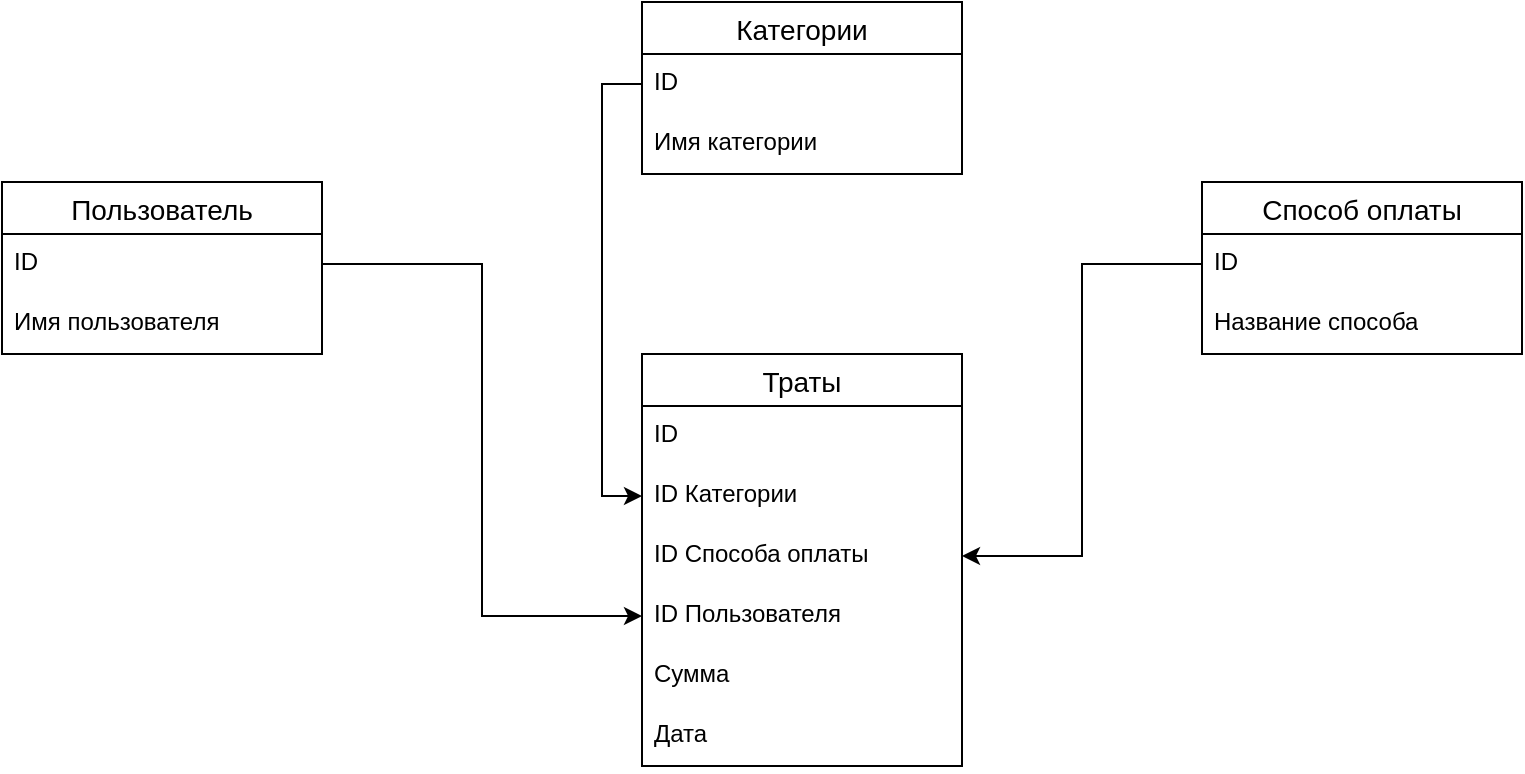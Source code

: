 <mxfile version="26.0.16">
  <diagram name="Страница — 1" id="wqT_rmUTaE8S4rVLDn_e">
    <mxGraphModel dx="1050" dy="669" grid="1" gridSize="10" guides="1" tooltips="1" connect="1" arrows="1" fold="1" page="1" pageScale="1" pageWidth="827" pageHeight="1169" math="0" shadow="0">
      <root>
        <mxCell id="0" />
        <mxCell id="1" parent="0" />
        <mxCell id="EFxlTj6Sis4OdGBWKie0-2" value="Пользователь" style="swimlane;fontStyle=0;childLayout=stackLayout;horizontal=1;startSize=26;horizontalStack=0;resizeParent=1;resizeParentMax=0;resizeLast=0;collapsible=1;marginBottom=0;align=center;fontSize=14;" vertex="1" parent="1">
          <mxGeometry x="40" y="120" width="160" height="86" as="geometry" />
        </mxCell>
        <mxCell id="EFxlTj6Sis4OdGBWKie0-3" value="ID" style="text;strokeColor=none;fillColor=none;spacingLeft=4;spacingRight=4;overflow=hidden;rotatable=0;points=[[0,0.5],[1,0.5]];portConstraint=eastwest;fontSize=12;whiteSpace=wrap;html=1;" vertex="1" parent="EFxlTj6Sis4OdGBWKie0-2">
          <mxGeometry y="26" width="160" height="30" as="geometry" />
        </mxCell>
        <mxCell id="EFxlTj6Sis4OdGBWKie0-4" value="Имя пользователя" style="text;strokeColor=none;fillColor=none;spacingLeft=4;spacingRight=4;overflow=hidden;rotatable=0;points=[[0,0.5],[1,0.5]];portConstraint=eastwest;fontSize=12;whiteSpace=wrap;html=1;" vertex="1" parent="EFxlTj6Sis4OdGBWKie0-2">
          <mxGeometry y="56" width="160" height="30" as="geometry" />
        </mxCell>
        <mxCell id="EFxlTj6Sis4OdGBWKie0-6" value="Траты" style="swimlane;fontStyle=0;childLayout=stackLayout;horizontal=1;startSize=26;horizontalStack=0;resizeParent=1;resizeParentMax=0;resizeLast=0;collapsible=1;marginBottom=0;align=center;fontSize=14;" vertex="1" parent="1">
          <mxGeometry x="360" y="206" width="160" height="206" as="geometry" />
        </mxCell>
        <mxCell id="EFxlTj6Sis4OdGBWKie0-7" value="ID" style="text;strokeColor=none;fillColor=none;spacingLeft=4;spacingRight=4;overflow=hidden;rotatable=0;points=[[0,0.5],[1,0.5]];portConstraint=eastwest;fontSize=12;whiteSpace=wrap;html=1;" vertex="1" parent="EFxlTj6Sis4OdGBWKie0-6">
          <mxGeometry y="26" width="160" height="30" as="geometry" />
        </mxCell>
        <mxCell id="EFxlTj6Sis4OdGBWKie0-8" value="ID Категории" style="text;strokeColor=none;fillColor=none;spacingLeft=4;spacingRight=4;overflow=hidden;rotatable=0;points=[[0,0.5],[1,0.5]];portConstraint=eastwest;fontSize=12;whiteSpace=wrap;html=1;" vertex="1" parent="EFxlTj6Sis4OdGBWKie0-6">
          <mxGeometry y="56" width="160" height="30" as="geometry" />
        </mxCell>
        <mxCell id="EFxlTj6Sis4OdGBWKie0-9" value="ID Способа оплаты" style="text;strokeColor=none;fillColor=none;spacingLeft=4;spacingRight=4;overflow=hidden;rotatable=0;points=[[0,0.5],[1,0.5]];portConstraint=eastwest;fontSize=12;whiteSpace=wrap;html=1;" vertex="1" parent="EFxlTj6Sis4OdGBWKie0-6">
          <mxGeometry y="86" width="160" height="30" as="geometry" />
        </mxCell>
        <mxCell id="EFxlTj6Sis4OdGBWKie0-18" value="ID Пользователя" style="text;strokeColor=none;fillColor=none;spacingLeft=4;spacingRight=4;overflow=hidden;rotatable=0;points=[[0,0.5],[1,0.5]];portConstraint=eastwest;fontSize=12;whiteSpace=wrap;html=1;" vertex="1" parent="EFxlTj6Sis4OdGBWKie0-6">
          <mxGeometry y="116" width="160" height="30" as="geometry" />
        </mxCell>
        <mxCell id="EFxlTj6Sis4OdGBWKie0-19" value="Сумма" style="text;strokeColor=none;fillColor=none;spacingLeft=4;spacingRight=4;overflow=hidden;rotatable=0;points=[[0,0.5],[1,0.5]];portConstraint=eastwest;fontSize=12;whiteSpace=wrap;html=1;" vertex="1" parent="EFxlTj6Sis4OdGBWKie0-6">
          <mxGeometry y="146" width="160" height="30" as="geometry" />
        </mxCell>
        <mxCell id="EFxlTj6Sis4OdGBWKie0-20" value="Дата" style="text;strokeColor=none;fillColor=none;spacingLeft=4;spacingRight=4;overflow=hidden;rotatable=0;points=[[0,0.5],[1,0.5]];portConstraint=eastwest;fontSize=12;whiteSpace=wrap;html=1;" vertex="1" parent="EFxlTj6Sis4OdGBWKie0-6">
          <mxGeometry y="176" width="160" height="30" as="geometry" />
        </mxCell>
        <mxCell id="EFxlTj6Sis4OdGBWKie0-10" value="Категории" style="swimlane;fontStyle=0;childLayout=stackLayout;horizontal=1;startSize=26;horizontalStack=0;resizeParent=1;resizeParentMax=0;resizeLast=0;collapsible=1;marginBottom=0;align=center;fontSize=14;" vertex="1" parent="1">
          <mxGeometry x="360" y="30" width="160" height="86" as="geometry" />
        </mxCell>
        <mxCell id="EFxlTj6Sis4OdGBWKie0-11" value="ID" style="text;strokeColor=none;fillColor=none;spacingLeft=4;spacingRight=4;overflow=hidden;rotatable=0;points=[[0,0.5],[1,0.5]];portConstraint=eastwest;fontSize=12;whiteSpace=wrap;html=1;" vertex="1" parent="EFxlTj6Sis4OdGBWKie0-10">
          <mxGeometry y="26" width="160" height="30" as="geometry" />
        </mxCell>
        <mxCell id="EFxlTj6Sis4OdGBWKie0-12" value="Имя категории" style="text;strokeColor=none;fillColor=none;spacingLeft=4;spacingRight=4;overflow=hidden;rotatable=0;points=[[0,0.5],[1,0.5]];portConstraint=eastwest;fontSize=12;whiteSpace=wrap;html=1;" vertex="1" parent="EFxlTj6Sis4OdGBWKie0-10">
          <mxGeometry y="56" width="160" height="30" as="geometry" />
        </mxCell>
        <mxCell id="EFxlTj6Sis4OdGBWKie0-14" value="Способ оплаты" style="swimlane;fontStyle=0;childLayout=stackLayout;horizontal=1;startSize=26;horizontalStack=0;resizeParent=1;resizeParentMax=0;resizeLast=0;collapsible=1;marginBottom=0;align=center;fontSize=14;" vertex="1" parent="1">
          <mxGeometry x="640" y="120" width="160" height="86" as="geometry" />
        </mxCell>
        <mxCell id="EFxlTj6Sis4OdGBWKie0-15" value="ID" style="text;strokeColor=none;fillColor=none;spacingLeft=4;spacingRight=4;overflow=hidden;rotatable=0;points=[[0,0.5],[1,0.5]];portConstraint=eastwest;fontSize=12;whiteSpace=wrap;html=1;" vertex="1" parent="EFxlTj6Sis4OdGBWKie0-14">
          <mxGeometry y="26" width="160" height="30" as="geometry" />
        </mxCell>
        <mxCell id="EFxlTj6Sis4OdGBWKie0-16" value="Название способа" style="text;strokeColor=none;fillColor=none;spacingLeft=4;spacingRight=4;overflow=hidden;rotatable=0;points=[[0,0.5],[1,0.5]];portConstraint=eastwest;fontSize=12;whiteSpace=wrap;html=1;" vertex="1" parent="EFxlTj6Sis4OdGBWKie0-14">
          <mxGeometry y="56" width="160" height="30" as="geometry" />
        </mxCell>
        <mxCell id="EFxlTj6Sis4OdGBWKie0-21" style="edgeStyle=orthogonalEdgeStyle;rounded=0;orthogonalLoop=1;jettySize=auto;html=1;exitX=1;exitY=0.5;exitDx=0;exitDy=0;entryX=0;entryY=0.5;entryDx=0;entryDy=0;" edge="1" parent="1" source="EFxlTj6Sis4OdGBWKie0-3" target="EFxlTj6Sis4OdGBWKie0-18">
          <mxGeometry relative="1" as="geometry" />
        </mxCell>
        <mxCell id="EFxlTj6Sis4OdGBWKie0-22" style="edgeStyle=orthogonalEdgeStyle;rounded=0;orthogonalLoop=1;jettySize=auto;html=1;exitX=0;exitY=0.5;exitDx=0;exitDy=0;entryX=1;entryY=0.5;entryDx=0;entryDy=0;" edge="1" parent="1" source="EFxlTj6Sis4OdGBWKie0-15" target="EFxlTj6Sis4OdGBWKie0-9">
          <mxGeometry relative="1" as="geometry" />
        </mxCell>
        <mxCell id="EFxlTj6Sis4OdGBWKie0-23" style="edgeStyle=orthogonalEdgeStyle;rounded=0;orthogonalLoop=1;jettySize=auto;html=1;exitX=0;exitY=0.5;exitDx=0;exitDy=0;entryX=0;entryY=0.5;entryDx=0;entryDy=0;" edge="1" parent="1" source="EFxlTj6Sis4OdGBWKie0-11" target="EFxlTj6Sis4OdGBWKie0-8">
          <mxGeometry relative="1" as="geometry" />
        </mxCell>
      </root>
    </mxGraphModel>
  </diagram>
</mxfile>
